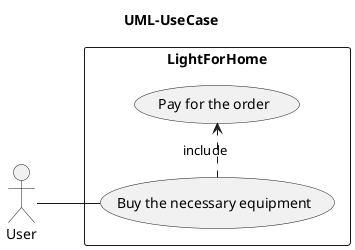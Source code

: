 @startuml

title UML-UseCase
left to right direction
actor :User:

rectangle LightForHome {

    usecase (Buy the necessary equipment)
    usecase (Pay for the order)

   :User: -- (Buy the necessary equipment)
   (Buy the necessary equipment) .> (Pay for the order) : include
}

@enduml
